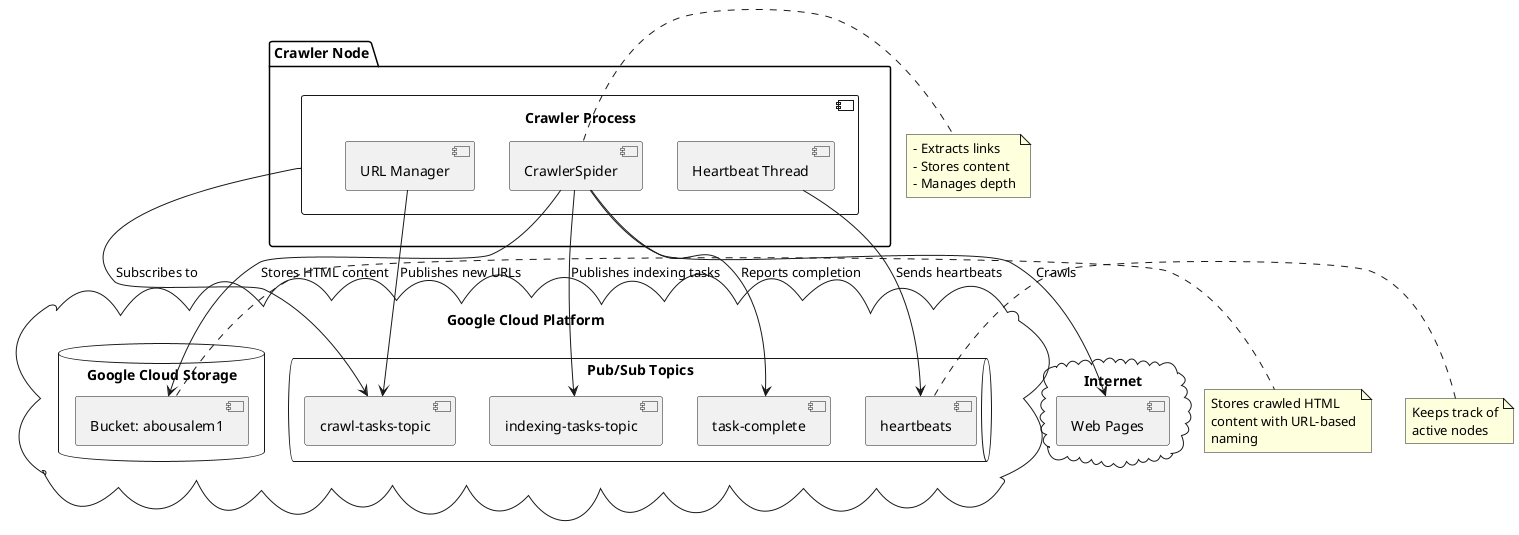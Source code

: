 @startuml Web Crawler System Architecture

' Styling
skinparam componentStyle uml2
skinparam backgroundColor white
skinparam handwritten false

' Cloud components
cloud "Google Cloud Platform" {
    queue "Pub/Sub Topics" {
        [crawl-tasks-topic] as crawlTopic
        [indexing-tasks-topic] as indexTopic
        [heartbeats] as heartbeatTopic
        [task-complete] as completeTopic
    }
    database "Google Cloud Storage" {
        [Bucket: abousalem1] as gcs
    }
}

' Crawler components
package "Crawler Node" {
    component "Crawler Process" as crawlerProcess {
        [CrawlerSpider] as spider
        [URL Manager] as urlManager
        [Heartbeat Thread] as heartbeat
    }
}

' External components
cloud "Internet" {
    [Web Pages] as webPages
}

' Relationships and data flow
crawlerProcess --> crawlTopic : Subscribes to
spider --> webPages : Crawls
spider --> gcs : Stores HTML content
spider --> indexTopic : Publishes indexing tasks
heartbeat --> heartbeatTopic : Sends heartbeats
spider --> completeTopic : Reports completion
urlManager --> crawlTopic : Publishes new URLs

' Notes
note right of spider
  - Extracts links
  - Stores content
  - Manages depth
end note

note right of gcs
  Stores crawled HTML
  content with URL-based
  naming
end note

note right of heartbeatTopic
  Keeps track of
  active nodes
end note

@enduml 